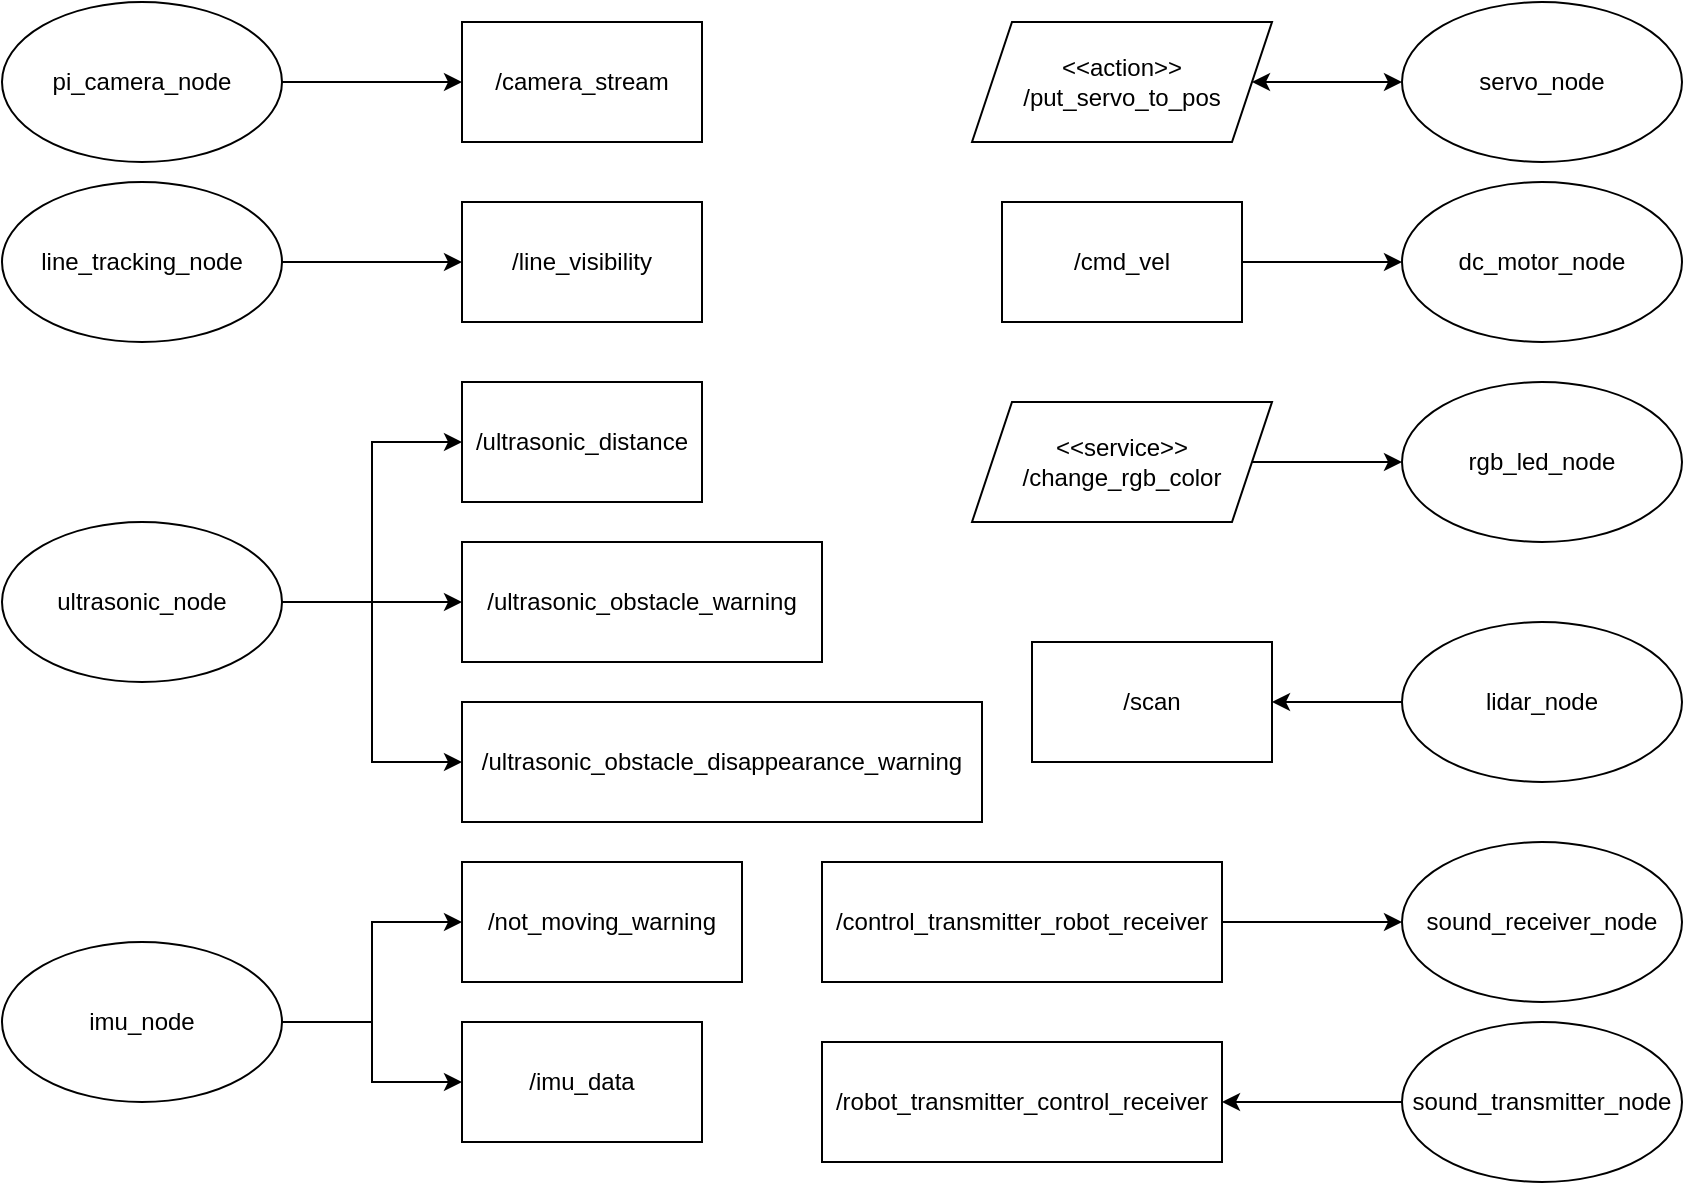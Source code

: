 <mxfile version="24.2.1" type="device">
  <diagram name="Stránka-1" id="B6jrkmNtfNnd3orX-PmZ">
    <mxGraphModel dx="1783" dy="2781" grid="1" gridSize="10" guides="1" tooltips="1" connect="1" arrows="1" fold="1" page="1" pageScale="1" pageWidth="900" pageHeight="600" math="0" shadow="0">
      <root>
        <mxCell id="0" />
        <mxCell id="1" parent="0" />
        <mxCell id="QuNtURUWQka9dXXqUqn9-1" value="&lt;div&gt;rgb_led_node&lt;/div&gt;" style="ellipse;whiteSpace=wrap;html=1;" vertex="1" parent="1">
          <mxGeometry x="730" y="-1605" width="140" height="80" as="geometry" />
        </mxCell>
        <mxCell id="QuNtURUWQka9dXXqUqn9-2" value="dc_motor_node" style="ellipse;whiteSpace=wrap;html=1;" vertex="1" parent="1">
          <mxGeometry x="730" y="-1705" width="140" height="80" as="geometry" />
        </mxCell>
        <mxCell id="QuNtURUWQka9dXXqUqn9-3" style="edgeStyle=orthogonalEdgeStyle;rounded=0;orthogonalLoop=1;jettySize=auto;html=1;entryX=0;entryY=0.5;entryDx=0;entryDy=0;" edge="1" parent="1" source="QuNtURUWQka9dXXqUqn9-4" target="QuNtURUWQka9dXXqUqn9-23">
          <mxGeometry relative="1" as="geometry" />
        </mxCell>
        <mxCell id="QuNtURUWQka9dXXqUqn9-4" value="line_tracking_node" style="ellipse;whiteSpace=wrap;html=1;" vertex="1" parent="1">
          <mxGeometry x="30" y="-1705" width="140" height="80" as="geometry" />
        </mxCell>
        <mxCell id="QuNtURUWQka9dXXqUqn9-5" value="servo_node" style="ellipse;whiteSpace=wrap;html=1;" vertex="1" parent="1">
          <mxGeometry x="730" y="-1795" width="140" height="80" as="geometry" />
        </mxCell>
        <mxCell id="QuNtURUWQka9dXXqUqn9-6" style="edgeStyle=orthogonalEdgeStyle;rounded=0;orthogonalLoop=1;jettySize=auto;html=1;entryX=0;entryY=0.5;entryDx=0;entryDy=0;" edge="1" parent="1" source="QuNtURUWQka9dXXqUqn9-9" target="QuNtURUWQka9dXXqUqn9-22">
          <mxGeometry relative="1" as="geometry" />
        </mxCell>
        <mxCell id="QuNtURUWQka9dXXqUqn9-7" style="edgeStyle=orthogonalEdgeStyle;rounded=0;orthogonalLoop=1;jettySize=auto;html=1;entryX=0;entryY=0.5;entryDx=0;entryDy=0;" edge="1" parent="1" source="QuNtURUWQka9dXXqUqn9-9" target="QuNtURUWQka9dXXqUqn9-24">
          <mxGeometry relative="1" as="geometry" />
        </mxCell>
        <mxCell id="QuNtURUWQka9dXXqUqn9-8" style="edgeStyle=orthogonalEdgeStyle;rounded=0;orthogonalLoop=1;jettySize=auto;html=1;entryX=0;entryY=0.5;entryDx=0;entryDy=0;" edge="1" parent="1" source="QuNtURUWQka9dXXqUqn9-9" target="QuNtURUWQka9dXXqUqn9-25">
          <mxGeometry relative="1" as="geometry" />
        </mxCell>
        <mxCell id="QuNtURUWQka9dXXqUqn9-9" value="ultrasonic_node" style="ellipse;whiteSpace=wrap;html=1;" vertex="1" parent="1">
          <mxGeometry x="30" y="-1535" width="140" height="80" as="geometry" />
        </mxCell>
        <mxCell id="QuNtURUWQka9dXXqUqn9-44" style="edgeStyle=orthogonalEdgeStyle;rounded=0;orthogonalLoop=1;jettySize=auto;html=1;entryX=1;entryY=0.5;entryDx=0;entryDy=0;" edge="1" parent="1" source="QuNtURUWQka9dXXqUqn9-11" target="QuNtURUWQka9dXXqUqn9-30">
          <mxGeometry relative="1" as="geometry" />
        </mxCell>
        <mxCell id="QuNtURUWQka9dXXqUqn9-11" value="sound_transmitter_node" style="ellipse;whiteSpace=wrap;html=1;" vertex="1" parent="1">
          <mxGeometry x="730" y="-1285" width="140" height="80" as="geometry" />
        </mxCell>
        <mxCell id="QuNtURUWQka9dXXqUqn9-12" style="edgeStyle=orthogonalEdgeStyle;rounded=0;orthogonalLoop=1;jettySize=auto;html=1;entryX=0;entryY=0.5;entryDx=0;entryDy=0;" edge="1" parent="1" source="QuNtURUWQka9dXXqUqn9-13" target="QuNtURUWQka9dXXqUqn9-21">
          <mxGeometry relative="1" as="geometry" />
        </mxCell>
        <mxCell id="QuNtURUWQka9dXXqUqn9-13" value="pi_camera_node" style="ellipse;whiteSpace=wrap;html=1;" vertex="1" parent="1">
          <mxGeometry x="30" y="-1795" width="140" height="80" as="geometry" />
        </mxCell>
        <mxCell id="QuNtURUWQka9dXXqUqn9-14" style="edgeStyle=orthogonalEdgeStyle;rounded=0;orthogonalLoop=1;jettySize=auto;html=1;entryX=0;entryY=0.5;entryDx=0;entryDy=0;" edge="1" parent="1" source="QuNtURUWQka9dXXqUqn9-16" target="QuNtURUWQka9dXXqUqn9-26">
          <mxGeometry relative="1" as="geometry" />
        </mxCell>
        <mxCell id="QuNtURUWQka9dXXqUqn9-15" style="edgeStyle=orthogonalEdgeStyle;rounded=0;orthogonalLoop=1;jettySize=auto;html=1;entryX=0;entryY=0.5;entryDx=0;entryDy=0;" edge="1" parent="1" source="QuNtURUWQka9dXXqUqn9-16" target="QuNtURUWQka9dXXqUqn9-27">
          <mxGeometry relative="1" as="geometry" />
        </mxCell>
        <mxCell id="QuNtURUWQka9dXXqUqn9-16" value="imu_node" style="ellipse;whiteSpace=wrap;html=1;" vertex="1" parent="1">
          <mxGeometry x="30" y="-1325" width="140" height="80" as="geometry" />
        </mxCell>
        <mxCell id="QuNtURUWQka9dXXqUqn9-18" value="sound_receiver_node" style="ellipse;whiteSpace=wrap;html=1;" vertex="1" parent="1">
          <mxGeometry x="730" y="-1375" width="140" height="80" as="geometry" />
        </mxCell>
        <mxCell id="QuNtURUWQka9dXXqUqn9-45" style="edgeStyle=orthogonalEdgeStyle;rounded=0;orthogonalLoop=1;jettySize=auto;html=1;" edge="1" parent="1" source="QuNtURUWQka9dXXqUqn9-20" target="QuNtURUWQka9dXXqUqn9-28">
          <mxGeometry relative="1" as="geometry" />
        </mxCell>
        <mxCell id="QuNtURUWQka9dXXqUqn9-20" value="lidar_node" style="ellipse;whiteSpace=wrap;html=1;" vertex="1" parent="1">
          <mxGeometry x="730" y="-1485" width="140" height="80" as="geometry" />
        </mxCell>
        <mxCell id="QuNtURUWQka9dXXqUqn9-21" value="/camera_stream" style="rounded=0;whiteSpace=wrap;html=1;" vertex="1" parent="1">
          <mxGeometry x="260" y="-1785" width="120" height="60" as="geometry" />
        </mxCell>
        <mxCell id="QuNtURUWQka9dXXqUqn9-22" value="/ultrasonic_distance" style="rounded=0;whiteSpace=wrap;html=1;" vertex="1" parent="1">
          <mxGeometry x="260" y="-1605" width="120" height="60" as="geometry" />
        </mxCell>
        <mxCell id="QuNtURUWQka9dXXqUqn9-23" value="/line_visibility" style="rounded=0;whiteSpace=wrap;html=1;" vertex="1" parent="1">
          <mxGeometry x="260" y="-1695" width="120" height="60" as="geometry" />
        </mxCell>
        <mxCell id="QuNtURUWQka9dXXqUqn9-24" value="/ultrasonic_obstacle_warning" style="rounded=0;whiteSpace=wrap;html=1;" vertex="1" parent="1">
          <mxGeometry x="260" y="-1525" width="180" height="60" as="geometry" />
        </mxCell>
        <mxCell id="QuNtURUWQka9dXXqUqn9-25" value="/ultrasonic_obstacle_disappearance_warning" style="rounded=0;whiteSpace=wrap;html=1;" vertex="1" parent="1">
          <mxGeometry x="260" y="-1445" width="260" height="60" as="geometry" />
        </mxCell>
        <mxCell id="QuNtURUWQka9dXXqUqn9-26" value="/imu_data" style="rounded=0;whiteSpace=wrap;html=1;" vertex="1" parent="1">
          <mxGeometry x="260" y="-1285" width="120" height="60" as="geometry" />
        </mxCell>
        <mxCell id="QuNtURUWQka9dXXqUqn9-27" value="/not_moving_warning" style="rounded=0;whiteSpace=wrap;html=1;" vertex="1" parent="1">
          <mxGeometry x="260" y="-1365" width="140" height="60" as="geometry" />
        </mxCell>
        <mxCell id="QuNtURUWQka9dXXqUqn9-28" value="/scan" style="rounded=0;whiteSpace=wrap;html=1;" vertex="1" parent="1">
          <mxGeometry x="545" y="-1475" width="120" height="60" as="geometry" />
        </mxCell>
        <mxCell id="QuNtURUWQka9dXXqUqn9-43" style="edgeStyle=orthogonalEdgeStyle;rounded=0;orthogonalLoop=1;jettySize=auto;html=1;entryX=0;entryY=0.5;entryDx=0;entryDy=0;" edge="1" parent="1" source="QuNtURUWQka9dXXqUqn9-29" target="QuNtURUWQka9dXXqUqn9-18">
          <mxGeometry relative="1" as="geometry" />
        </mxCell>
        <mxCell id="QuNtURUWQka9dXXqUqn9-29" value="/control_transmitter_robot_receiver" style="rounded=0;whiteSpace=wrap;html=1;" vertex="1" parent="1">
          <mxGeometry x="440" y="-1365" width="200" height="60" as="geometry" />
        </mxCell>
        <mxCell id="QuNtURUWQka9dXXqUqn9-30" value="/&lt;span style=&quot;background-color: initial;&quot;&gt;robot_transmitter_control_receiver&lt;/span&gt;" style="rounded=0;whiteSpace=wrap;html=1;" vertex="1" parent="1">
          <mxGeometry x="440" y="-1275" width="200" height="60" as="geometry" />
        </mxCell>
        <mxCell id="QuNtURUWQka9dXXqUqn9-35" style="edgeStyle=orthogonalEdgeStyle;rounded=0;orthogonalLoop=1;jettySize=auto;html=1;entryX=0;entryY=0.5;entryDx=0;entryDy=0;" edge="1" parent="1" source="QuNtURUWQka9dXXqUqn9-32" target="QuNtURUWQka9dXXqUqn9-2">
          <mxGeometry relative="1" as="geometry" />
        </mxCell>
        <mxCell id="QuNtURUWQka9dXXqUqn9-32" value="/cmd_vel" style="rounded=0;whiteSpace=wrap;html=1;" vertex="1" parent="1">
          <mxGeometry x="530" y="-1695" width="120" height="60" as="geometry" />
        </mxCell>
        <mxCell id="QuNtURUWQka9dXXqUqn9-38" style="edgeStyle=orthogonalEdgeStyle;rounded=0;orthogonalLoop=1;jettySize=auto;html=1;entryX=0;entryY=0.5;entryDx=0;entryDy=0;startArrow=classic;startFill=1;" edge="1" parent="1" source="QuNtURUWQka9dXXqUqn9-37" target="QuNtURUWQka9dXXqUqn9-5">
          <mxGeometry relative="1" as="geometry" />
        </mxCell>
        <mxCell id="QuNtURUWQka9dXXqUqn9-37" value="&lt;div&gt;&amp;lt;&amp;lt;action&amp;gt;&amp;gt;&lt;/div&gt;/put_servo_to_pos" style="shape=parallelogram;perimeter=parallelogramPerimeter;whiteSpace=wrap;html=1;fixedSize=1;" vertex="1" parent="1">
          <mxGeometry x="515" y="-1785" width="150" height="60" as="geometry" />
        </mxCell>
        <mxCell id="QuNtURUWQka9dXXqUqn9-42" value="" style="edgeStyle=orthogonalEdgeStyle;rounded=0;orthogonalLoop=1;jettySize=auto;html=1;" edge="1" parent="1" source="QuNtURUWQka9dXXqUqn9-41" target="QuNtURUWQka9dXXqUqn9-1">
          <mxGeometry relative="1" as="geometry" />
        </mxCell>
        <mxCell id="QuNtURUWQka9dXXqUqn9-41" value="&lt;div&gt;&amp;lt;&amp;lt;service&amp;gt;&amp;gt;&lt;/div&gt;&lt;div&gt;&lt;span style=&quot;background-color: initial;&quot;&gt;/change_rgb_color&lt;/span&gt;&lt;/div&gt;" style="shape=parallelogram;perimeter=parallelogramPerimeter;whiteSpace=wrap;html=1;fixedSize=1;" vertex="1" parent="1">
          <mxGeometry x="515" y="-1595" width="150" height="60" as="geometry" />
        </mxCell>
      </root>
    </mxGraphModel>
  </diagram>
</mxfile>
